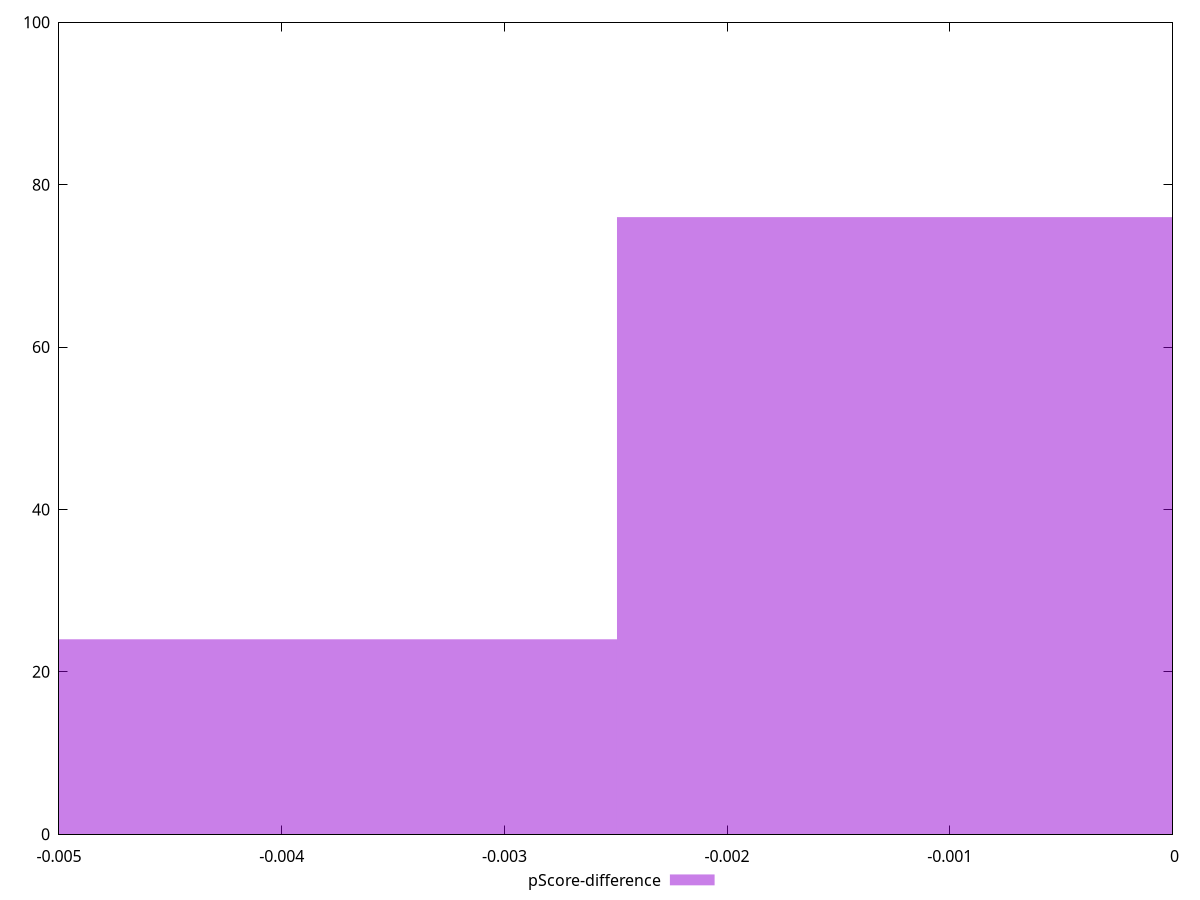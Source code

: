 reset

$pScoreDifference <<EOF
0 76
-0.004988899017339472 24
EOF

set key outside below
set boxwidth 0.004988899017339472
set xrange [-0.0050000000000000044:0]
set yrange [0:100]
set trange [0:100]
set style fill transparent solid 0.5 noborder
set terminal svg size 640, 490 enhanced background rgb 'white'
set output "reports/report_00028_2021-02-24T12-49-42.674Z/legacy-javascript/samples/astro/pScore-difference/histogram.svg"

plot $pScoreDifference title "pScore-difference" with boxes

reset
